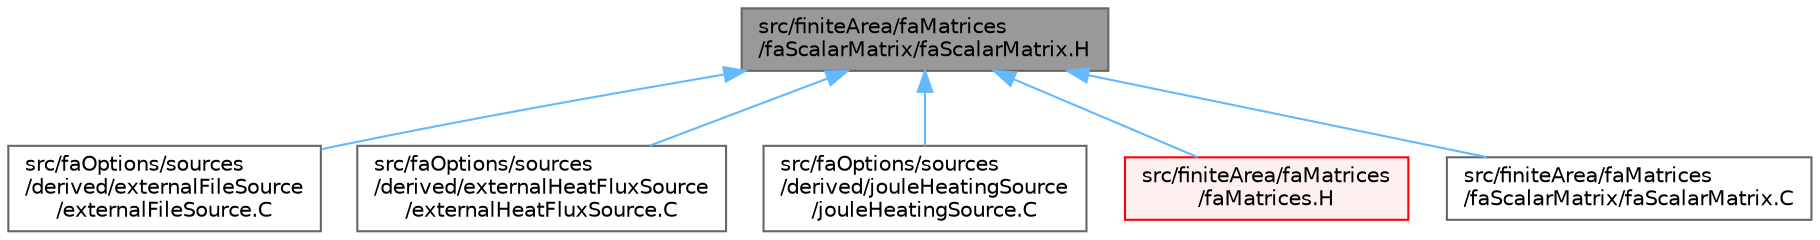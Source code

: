 digraph "src/finiteArea/faMatrices/faScalarMatrix/faScalarMatrix.H"
{
 // LATEX_PDF_SIZE
  bgcolor="transparent";
  edge [fontname=Helvetica,fontsize=10,labelfontname=Helvetica,labelfontsize=10];
  node [fontname=Helvetica,fontsize=10,shape=box,height=0.2,width=0.4];
  Node1 [id="Node000001",label="src/finiteArea/faMatrices\l/faScalarMatrix/faScalarMatrix.H",height=0.2,width=0.4,color="gray40", fillcolor="grey60", style="filled", fontcolor="black",tooltip=" "];
  Node1 -> Node2 [id="edge1_Node000001_Node000002",dir="back",color="steelblue1",style="solid",tooltip=" "];
  Node2 [id="Node000002",label="src/faOptions/sources\l/derived/externalFileSource\l/externalFileSource.C",height=0.2,width=0.4,color="grey40", fillcolor="white", style="filled",URL="$externalFileSource_8C.html",tooltip=" "];
  Node1 -> Node3 [id="edge2_Node000001_Node000003",dir="back",color="steelblue1",style="solid",tooltip=" "];
  Node3 [id="Node000003",label="src/faOptions/sources\l/derived/externalHeatFluxSource\l/externalHeatFluxSource.C",height=0.2,width=0.4,color="grey40", fillcolor="white", style="filled",URL="$externalHeatFluxSource_8C.html",tooltip=" "];
  Node1 -> Node4 [id="edge3_Node000001_Node000004",dir="back",color="steelblue1",style="solid",tooltip=" "];
  Node4 [id="Node000004",label="src/faOptions/sources\l/derived/jouleHeatingSource\l/jouleHeatingSource.C",height=0.2,width=0.4,color="grey40", fillcolor="white", style="filled",URL="$faOptions_2sources_2derived_2jouleHeatingSource_2jouleHeatingSource_8C.html",tooltip=" "];
  Node1 -> Node5 [id="edge4_Node000001_Node000005",dir="back",color="steelblue1",style="solid",tooltip=" "];
  Node5 [id="Node000005",label="src/finiteArea/faMatrices\l/faMatrices.H",height=0.2,width=0.4,color="red", fillcolor="#FFF0F0", style="filled",URL="$faMatrices_8H.html",tooltip=" "];
  Node1 -> Node53 [id="edge5_Node000001_Node000053",dir="back",color="steelblue1",style="solid",tooltip=" "];
  Node53 [id="Node000053",label="src/finiteArea/faMatrices\l/faScalarMatrix/faScalarMatrix.C",height=0.2,width=0.4,color="grey40", fillcolor="white", style="filled",URL="$faScalarMatrix_8C.html",tooltip=" "];
}
